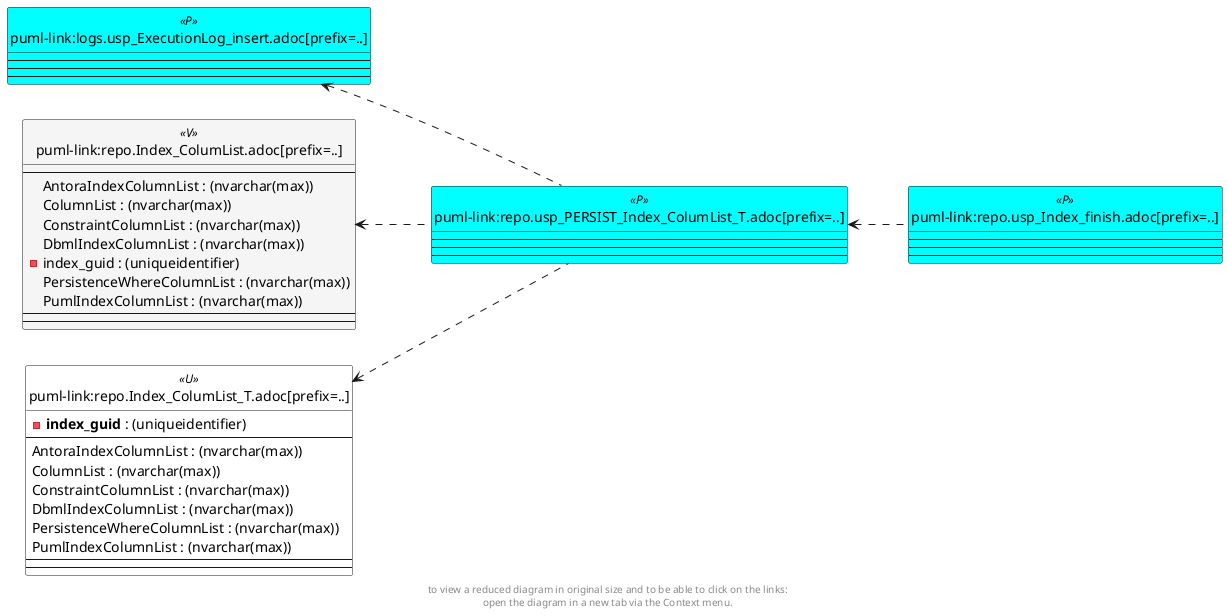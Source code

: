 @startuml
left to right direction
'top to bottom direction
hide circle
'avoide "." issues:
set namespaceSeparator none


skinparam class {
  BackgroundColor White
  BackgroundColor<<FN>> Yellow
  BackgroundColor<<FS>> Yellow
  BackgroundColor<<FT>> LightGray
  BackgroundColor<<IF>> Yellow
  BackgroundColor<<IS>> Yellow
  BackgroundColor<<P>> Aqua
  BackgroundColor<<PC>> Aqua
  BackgroundColor<<SN>> Yellow
  BackgroundColor<<SO>> SlateBlue
  BackgroundColor<<TF>> LightGray
  BackgroundColor<<TR>> Tomato
  BackgroundColor<<U>> White
  BackgroundColor<<V>> WhiteSmoke
  BackgroundColor<<X>> Aqua
}


entity "puml-link:logs.usp_ExecutionLog_insert.adoc[prefix=..]" as logs.usp_ExecutionLog_insert << P >> {
  --
  --
  --
}

entity "puml-link:repo.Index_ColumList.adoc[prefix=..]" as repo.Index_ColumList << V >> {
  --
  AntoraIndexColumnList : (nvarchar(max))
  ColumnList : (nvarchar(max))
  ConstraintColumnList : (nvarchar(max))
  DbmlIndexColumnList : (nvarchar(max))
  - index_guid : (uniqueidentifier)
  PersistenceWhereColumnList : (nvarchar(max))
  PumlIndexColumnList : (nvarchar(max))
  --
  --
}

entity "puml-link:repo.Index_ColumList_T.adoc[prefix=..]" as repo.Index_ColumList_T << U >> {
  - **index_guid** : (uniqueidentifier)
  --
  AntoraIndexColumnList : (nvarchar(max))
  ColumnList : (nvarchar(max))
  ConstraintColumnList : (nvarchar(max))
  DbmlIndexColumnList : (nvarchar(max))
  PersistenceWhereColumnList : (nvarchar(max))
  PumlIndexColumnList : (nvarchar(max))
  --
  --
}

entity "puml-link:repo.usp_Index_finish.adoc[prefix=..]" as repo.usp_Index_finish << P >> {
  --
  --
  --
}

entity "puml-link:repo.usp_PERSIST_Index_ColumList_T.adoc[prefix=..]" as repo.usp_PERSIST_Index_ColumList_T << P >> {
  --
  --
  --
}

logs.usp_ExecutionLog_insert <.. repo.usp_PERSIST_Index_ColumList_T
repo.Index_ColumList <.. repo.usp_PERSIST_Index_ColumList_T
repo.Index_ColumList_T <.. repo.usp_PERSIST_Index_ColumList_T
repo.usp_PERSIST_Index_ColumList_T <.. repo.usp_Index_finish

footer
to view a reduced diagram in original size and to be able to click on the links:
open the diagram in a new tab via the Context menu.
end footer

@enduml

